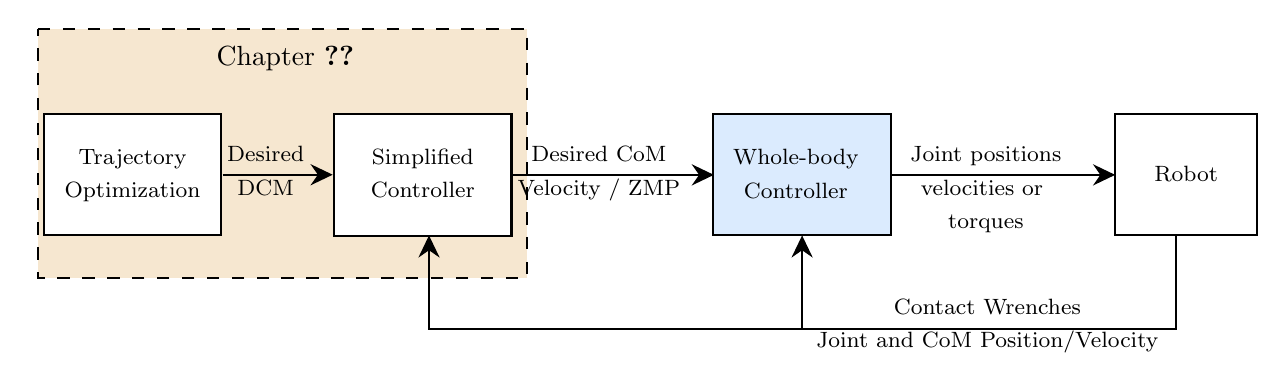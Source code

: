 

\tikzset{every picture/.style={line width=0.75pt}} %

\begin{tikzpicture}[x=0.75pt,y=0.75pt,yscale=-1,xscale=1]

\draw  [color={rgb, 255:red, 0; green, 0; blue, 0 }  ,draw opacity=1 ][fill={rgb, 255:red, 246; green, 231; blue, 208 }  ,fill opacity=1 ][dash pattern={on 4.5pt off 4.5pt}] (18.33,55.83) -- (254,55.83) -- (254,175.83) -- (18.33,175.83) -- cycle ;
\draw  [fill={rgb, 255:red, 255; green, 255; blue, 255 }  ,fill opacity=1 ] (161,97) -- (246.5,97) -- (246.5,155.5) -- (161,155.5) -- cycle ;
\draw  [fill={rgb, 255:red, 255; green, 255; blue, 255 }  ,fill opacity=1 ] (21.13,96.93) -- (106.67,96.93) -- (106.67,155.43) -- (21.13,155.43) -- cycle ;
\draw  [fill={rgb, 255:red, 219; green, 235; blue, 254 }  ,fill opacity=1 ] (343.76,96.93) -- (429.26,96.93) -- (429.26,155.43) -- (343.76,155.43) -- cycle ;
\draw    (107.33,126.18) -- (157.33,126.18) ;
\draw [shift={(160.33,126.18)}, rotate = 180] [fill={rgb, 255:red, 0; green, 0; blue, 0 }  ][line width=0.08]  [draw opacity=0] (10.72,-5.15) -- (0,0) -- (10.72,5.15) -- (7.12,0) -- cycle    ;
\draw    (246.33,126.25) -- (341,126.25) ;
\draw [shift={(344,126.25)}, rotate = 180] [fill={rgb, 255:red, 0; green, 0; blue, 0 }  ][line width=0.08]  [draw opacity=0] (10.72,-5.15) -- (0,0) -- (10.72,5.15) -- (7.12,0) -- cycle    ;
\draw    (429.26,126.25) -- (534.33,126.25) ;
\draw [shift={(537.33,126.25)}, rotate = 180] [fill={rgb, 255:red, 0; green, 0; blue, 0 }  ][line width=0.08]  [draw opacity=0] (10.72,-5.15) -- (0,0) -- (10.72,5.15) -- (7.12,0) -- cycle    ;
\draw    (566.55,155.43) -- (566.55,200.6) -- (386.51,200.6) -- (386.51,158.43) ;
\draw [shift={(386.51,155.43)}, rotate = 90] [fill={rgb, 255:red, 0; green, 0; blue, 0 }  ][line width=0.08]  [draw opacity=0] (10.72,-5.15) -- (0,0) -- (10.72,5.15) -- (7.12,0) -- cycle    ;
\draw    (391.85,200.6) -- (206.75,200.6) -- (206.75,158.43) ;
\draw [shift={(206.75,155.43)}, rotate = 90] [fill={rgb, 255:red, 0; green, 0; blue, 0 }  ][line width=0.08]  [draw opacity=0] (10.72,-5.15) -- (0,0) -- (10.72,5.15) -- (7.12,0) -- cycle    ;
\draw   (537.43,96.93) -- (605.67,96.93) -- (605.67,155.43) -- (537.43,155.43) -- cycle ;

\draw (63.9,126.18) node   [align=left] {\begin{tabular}{c}
{\footnotesize Trajectory}\\{\footnotesize Optimization}
\end{tabular}};
\draw (203.75,126.18) node   [align=left] {\begin{tabular}{c}
{\footnotesize Simplified}\\{\footnotesize Controller}
\end{tabular}};
\draw (383.51,126.25) node   [align=left] {\begin{tabular}{c}
{\footnotesize Whole-body}\\{\footnotesize Controller}
\end{tabular}};
\draw (571.55,126.25) node   [align=left] {\begin{tabular}{c}
{\footnotesize Robot}
\end{tabular}};
\draw (100,107.25) node [anchor=north west][inner sep=0.75pt]   [align=left] {\begin{tabular}{c}
{\footnotesize Desired} \\
{\footnotesize DCM}
\end{tabular}};
\draw (240,107.25) node [anchor=north west][inner sep=0.75pt]   [align=left] {\begin{tabular}{c}
{\footnotesize Desired CoM}\\{\footnotesize Velocity / ZMP}
\end{tabular}};
\draw (429.21,107.25) node [anchor=north west][inner sep=0.75pt]   [align=left] {\begin{tabular}{c}
{\footnotesize Joint positions}\\{\footnotesize velocities or } \\ {\footnotesize torques}
\end{tabular}};
\draw (383.88,180.6) node [anchor=north west][inner sep=0.75pt]   [align=left] {\begin{tabular}{c}
{\footnotesize Contact Wrenches} \\
{\footnotesize Joint and CoM Position/Velocity}
\end{tabular}};
\draw (102.87,62.67) node [anchor=north west][inner sep=0.75pt]   [align=left] {Chapter~\ref{chapter:simplified_benchmarking}};


\end{tikzpicture}
